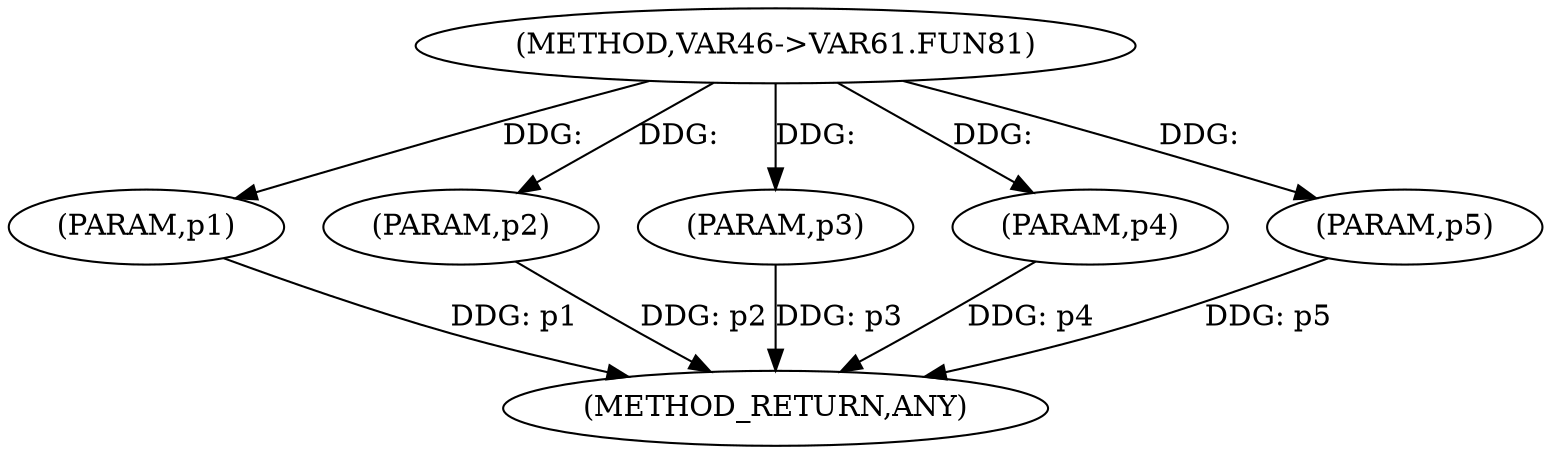 
digraph "VAR46-&gt;VAR61.FUN81" {  

"14944" [label = "(METHOD,VAR46-&gt;VAR61.FUN81)" ]

"14951" [label = "(METHOD_RETURN,ANY)" ]

"14945" [label = "(PARAM,p1)" ]

"14946" [label = "(PARAM,p2)" ]

"14947" [label = "(PARAM,p3)" ]

"14948" [label = "(PARAM,p4)" ]

"14949" [label = "(PARAM,p5)" ]

  "14945" -> "14951"  [ label = "DDG: p1"] 

  "14946" -> "14951"  [ label = "DDG: p2"] 

  "14947" -> "14951"  [ label = "DDG: p3"] 

  "14948" -> "14951"  [ label = "DDG: p4"] 

  "14949" -> "14951"  [ label = "DDG: p5"] 

  "14944" -> "14945"  [ label = "DDG: "] 

  "14944" -> "14946"  [ label = "DDG: "] 

  "14944" -> "14947"  [ label = "DDG: "] 

  "14944" -> "14948"  [ label = "DDG: "] 

  "14944" -> "14949"  [ label = "DDG: "] 

}
